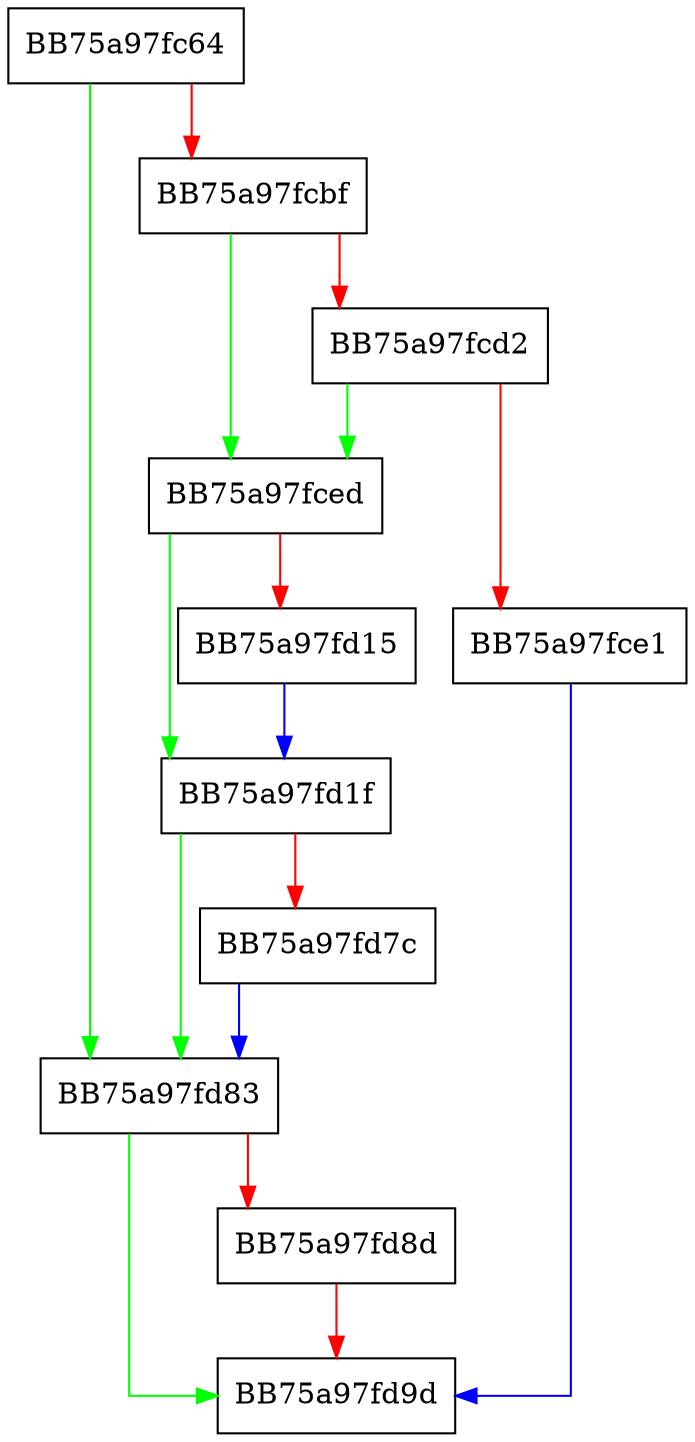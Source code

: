 digraph allocate {
  node [shape="box"];
  graph [splines=ortho];
  BB75a97fc64 -> BB75a97fd83 [color="green"];
  BB75a97fc64 -> BB75a97fcbf [color="red"];
  BB75a97fcbf -> BB75a97fced [color="green"];
  BB75a97fcbf -> BB75a97fcd2 [color="red"];
  BB75a97fcd2 -> BB75a97fced [color="green"];
  BB75a97fcd2 -> BB75a97fce1 [color="red"];
  BB75a97fce1 -> BB75a97fd9d [color="blue"];
  BB75a97fced -> BB75a97fd1f [color="green"];
  BB75a97fced -> BB75a97fd15 [color="red"];
  BB75a97fd15 -> BB75a97fd1f [color="blue"];
  BB75a97fd1f -> BB75a97fd83 [color="green"];
  BB75a97fd1f -> BB75a97fd7c [color="red"];
  BB75a97fd7c -> BB75a97fd83 [color="blue"];
  BB75a97fd83 -> BB75a97fd9d [color="green"];
  BB75a97fd83 -> BB75a97fd8d [color="red"];
  BB75a97fd8d -> BB75a97fd9d [color="red"];
}